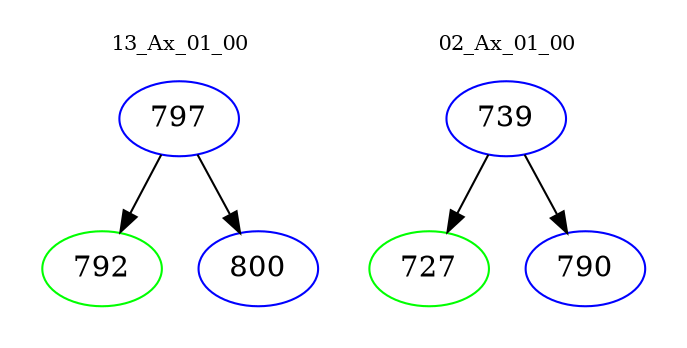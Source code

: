 digraph{
subgraph cluster_0 {
color = white
label = "13_Ax_01_00";
fontsize=10;
T0_797 [label="797", color="blue"]
T0_797 -> T0_792 [color="black"]
T0_792 [label="792", color="green"]
T0_797 -> T0_800 [color="black"]
T0_800 [label="800", color="blue"]
}
subgraph cluster_1 {
color = white
label = "02_Ax_01_00";
fontsize=10;
T1_739 [label="739", color="blue"]
T1_739 -> T1_727 [color="black"]
T1_727 [label="727", color="green"]
T1_739 -> T1_790 [color="black"]
T1_790 [label="790", color="blue"]
}
}

